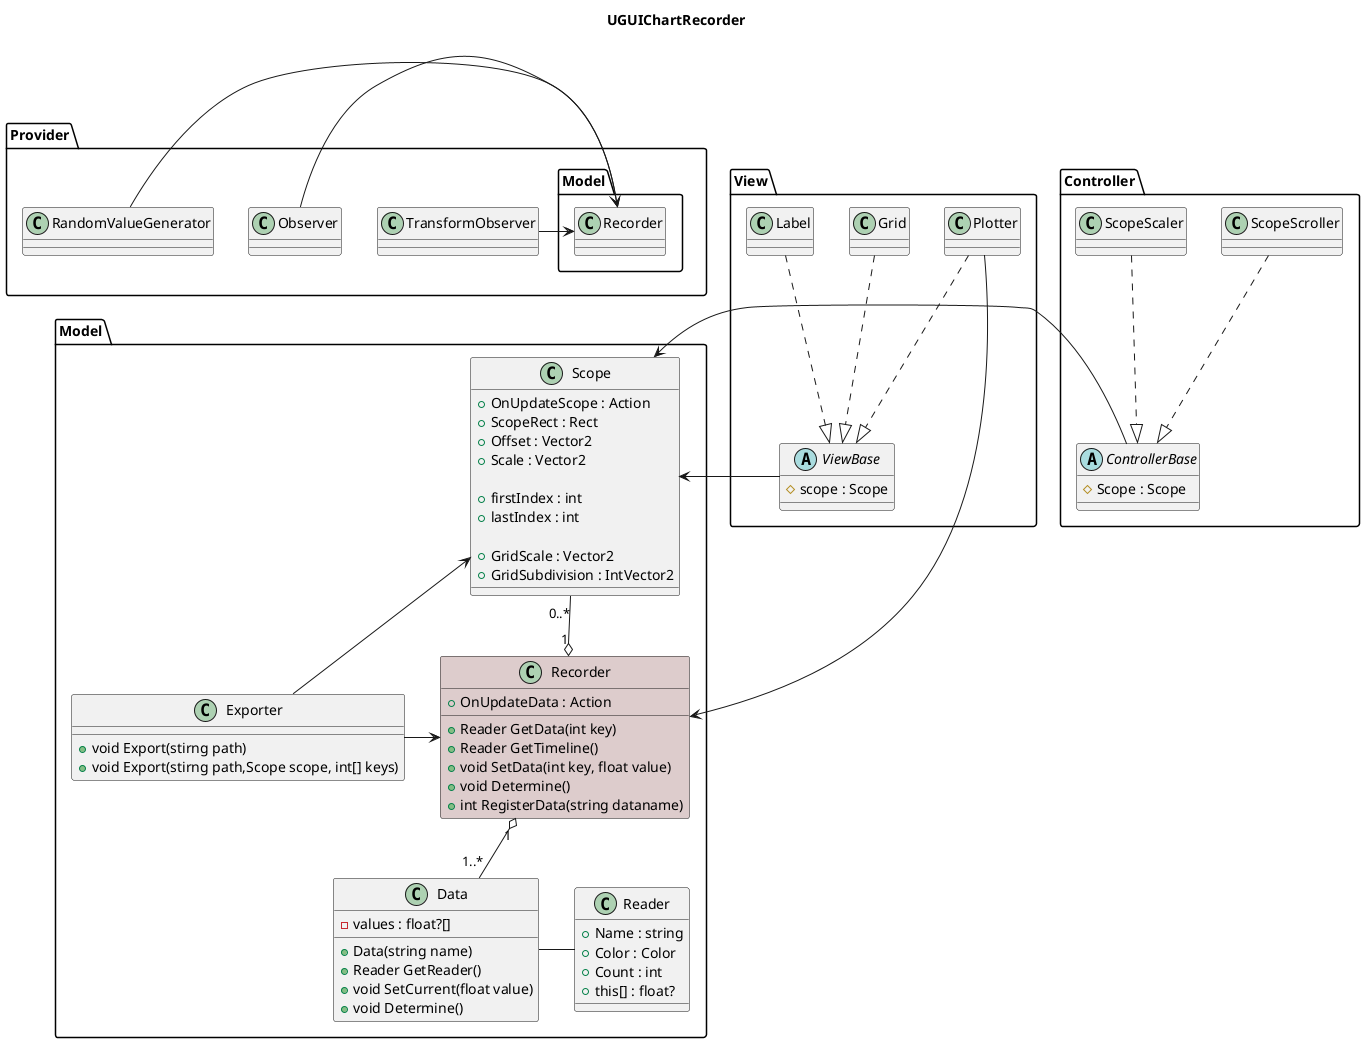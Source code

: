 @startuml

title UGUIChartRecorder

namespace Provider{
  TransformObserver -> Model.Recorder
  Observer -> Model.Recorder
  RandomValueGenerator -> Model.Recorder
}

namespace Model{

  class Recorder #DDCCCC{
    +OnUpdateData : Action
    +Reader GetData(int key)
    +Reader GetTimeline()
    +void SetData(int key, float value)
    +void Determine()
    +int RegisterData(string dataname)
  }
  Recorder "1" o-- "1..*" Data

  class Data{
    -values : float?[]
    +Data(string name)
    +Reader GetReader()
    +void SetCurrent(float value)
    +void Determine()
  }
  Data - Reader

  class Reader{
    +Name : string
    +Color : Color
    +Count : int
    +this[] : float?
  }

  class Scope{
    +OnUpdateScope : Action
    +ScopeRect : Rect
    +Offset : Vector2
    +Scale : Vector2

    +firstIndex : int
    +lastIndex : int

    +GridScale : Vector2
    +GridSubdivision : IntVector2
  }
  Scope "0..*" --o "1" Recorder

  class Exporter{
    +void Export(stirng path)
    +void Export(stirng path,Scope scope, int[] keys)
  }
  Exporter -> Recorder
  Exporter -u-> Scope
}

namespace View{
  abstract class ViewBase{
    #scope : Scope
  }
  ViewBase -> Model.Scope

  Plotter ..|> ViewBase
  Plotter -> Model.Recorder

  Grid ..|> ViewBase
  Label ..|> ViewBase
}

namespace Controller{
  abstract class ControllerBase{
    #Scope : Scope
  }
  ControllerBase -> Model.Scope
  ScopeScroller ..|> ControllerBase
  ScopeScaler ..|> ControllerBase
}
@enduml

